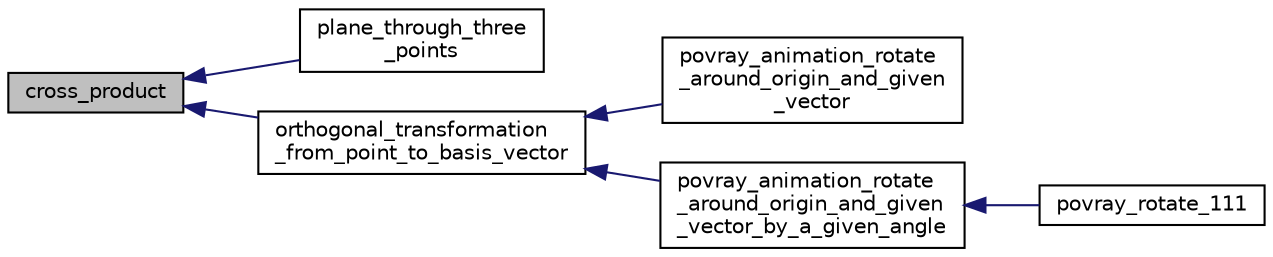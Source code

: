 digraph "cross_product"
{
  edge [fontname="Helvetica",fontsize="10",labelfontname="Helvetica",labelfontsize="10"];
  node [fontname="Helvetica",fontsize="10",shape=record];
  rankdir="LR";
  Node14 [label="cross_product",height=0.2,width=0.4,color="black", fillcolor="grey75", style="filled", fontcolor="black"];
  Node14 -> Node15 [dir="back",color="midnightblue",fontsize="10",style="solid",fontname="Helvetica"];
  Node15 [label="plane_through_three\l_points",height=0.2,width=0.4,color="black", fillcolor="white", style="filled",URL="$d0/d22/numerics_8_c.html#a5ee8d7aa71a25aacacd677dcd002faed"];
  Node14 -> Node16 [dir="back",color="midnightblue",fontsize="10",style="solid",fontname="Helvetica"];
  Node16 [label="orthogonal_transformation\l_from_point_to_basis_vector",height=0.2,width=0.4,color="black", fillcolor="white", style="filled",URL="$d0/d22/numerics_8_c.html#ab5eb2d6199ca4f75bc7e03f06206f7b0"];
  Node16 -> Node17 [dir="back",color="midnightblue",fontsize="10",style="solid",fontname="Helvetica"];
  Node17 [label="povray_animation_rotate\l_around_origin_and_given\l_vector",height=0.2,width=0.4,color="black", fillcolor="white", style="filled",URL="$d4/d74/util_8_c.html#a53d2d31f5064dd2959cd09f37455b4f3"];
  Node16 -> Node18 [dir="back",color="midnightblue",fontsize="10",style="solid",fontname="Helvetica"];
  Node18 [label="povray_animation_rotate\l_around_origin_and_given\l_vector_by_a_given_angle",height=0.2,width=0.4,color="black", fillcolor="white", style="filled",URL="$d4/d74/util_8_c.html#a2245663061067c9ef37c6f7a726f073f"];
  Node18 -> Node19 [dir="back",color="midnightblue",fontsize="10",style="solid",fontname="Helvetica"];
  Node19 [label="povray_rotate_111",height=0.2,width=0.4,color="black", fillcolor="white", style="filled",URL="$d4/d74/util_8_c.html#a3bba4ee5b9b9b1d17d6a4decac31797e"];
}
